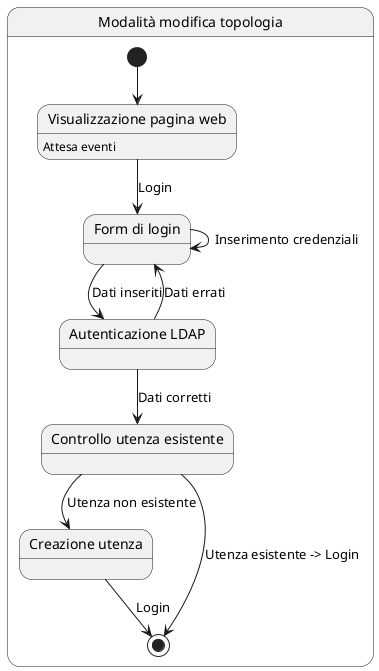 @startuml
skinparam shadowing false
skinparam monochrome true

state "Modalità modifica topologia" as sm {
state "Visualizzazione pagina web" as s1 : Attesa eventi
state "Form di login" as s2
state "Autenticazione LDAP" as s3
state "Controllo utenza esistente" as s4 
state "Creazione utenza" as s5
[*] --> s1
s1 --> s2 : Login
s2 --> s2 : Inserimento credenziali
s2 --> s3 : Dati inseriti
s3 --> s4 : Dati corretti
s3 --> s2 : Dati errati
s4 --> [*] : Utenza esistente -> Login
s4 --> s5 : Utenza non esistente 
s5 --> [*] : Login
}
@enduml
